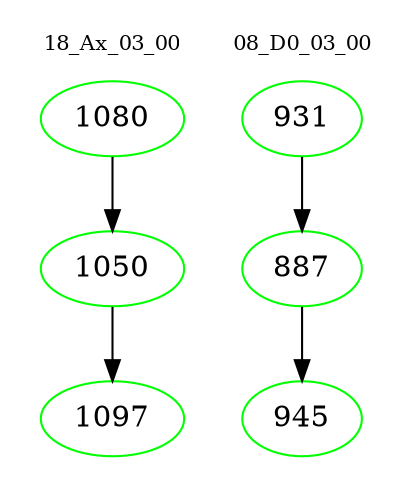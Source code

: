 digraph{
subgraph cluster_0 {
color = white
label = "18_Ax_03_00";
fontsize=10;
T0_1080 [label="1080", color="green"]
T0_1080 -> T0_1050 [color="black"]
T0_1050 [label="1050", color="green"]
T0_1050 -> T0_1097 [color="black"]
T0_1097 [label="1097", color="green"]
}
subgraph cluster_1 {
color = white
label = "08_D0_03_00";
fontsize=10;
T1_931 [label="931", color="green"]
T1_931 -> T1_887 [color="black"]
T1_887 [label="887", color="green"]
T1_887 -> T1_945 [color="black"]
T1_945 [label="945", color="green"]
}
}
